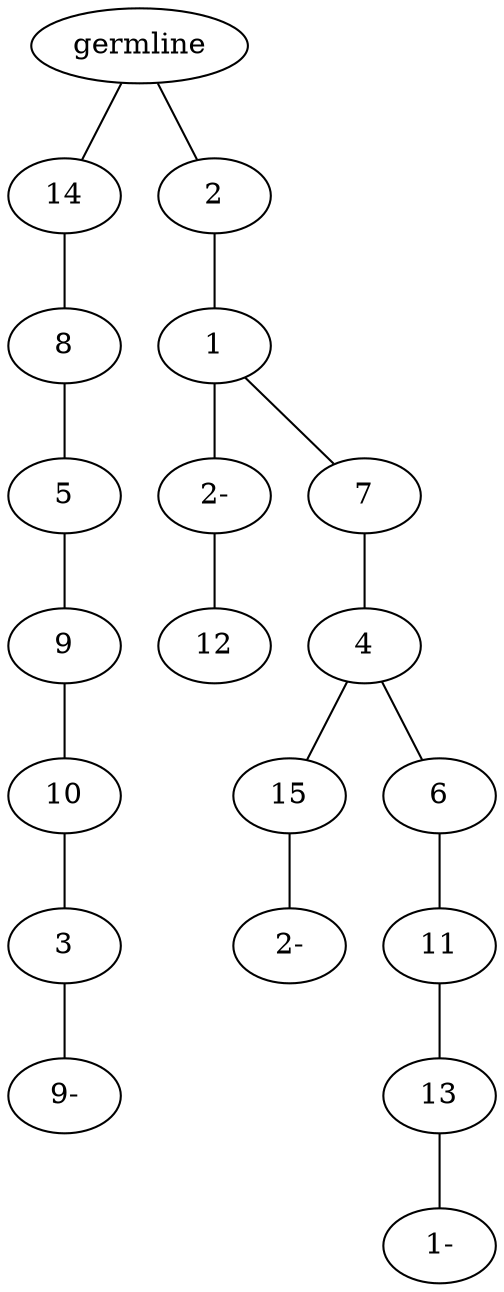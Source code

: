 graph tree {
    "139650518598848" [label="germline"];
    "139650515215600" [label="14"];
    "139650515215168" [label="8"];
    "139650515215744" [label="5"];
    "139650515216656" [label="9"];
    "139650515217088" [label="10"];
    "139650515150640" [label="3"];
    "139650515151024" [label="9-"];
    "139650515216560" [label="2"];
    "139650515215504" [label="1"];
    "139650515217856" [label="2-"];
    "139650515217424" [label="12"];
    "139650515218096" [label="7"];
    "139650515217904" [label="4"];
    "139650515218048" [label="15"];
    "139650515218240" [label="2-"];
    "139650515218192" [label="6"];
    "139650515149200" [label="11"];
    "139650515149488" [label="13"];
    "139650515149920" [label="1-"];
    "139650518598848" -- "139650515215600";
    "139650518598848" -- "139650515216560";
    "139650515215600" -- "139650515215168";
    "139650515215168" -- "139650515215744";
    "139650515215744" -- "139650515216656";
    "139650515216656" -- "139650515217088";
    "139650515217088" -- "139650515150640";
    "139650515150640" -- "139650515151024";
    "139650515216560" -- "139650515215504";
    "139650515215504" -- "139650515217856";
    "139650515215504" -- "139650515218096";
    "139650515217856" -- "139650515217424";
    "139650515218096" -- "139650515217904";
    "139650515217904" -- "139650515218048";
    "139650515217904" -- "139650515218192";
    "139650515218048" -- "139650515218240";
    "139650515218192" -- "139650515149200";
    "139650515149200" -- "139650515149488";
    "139650515149488" -- "139650515149920";
}

